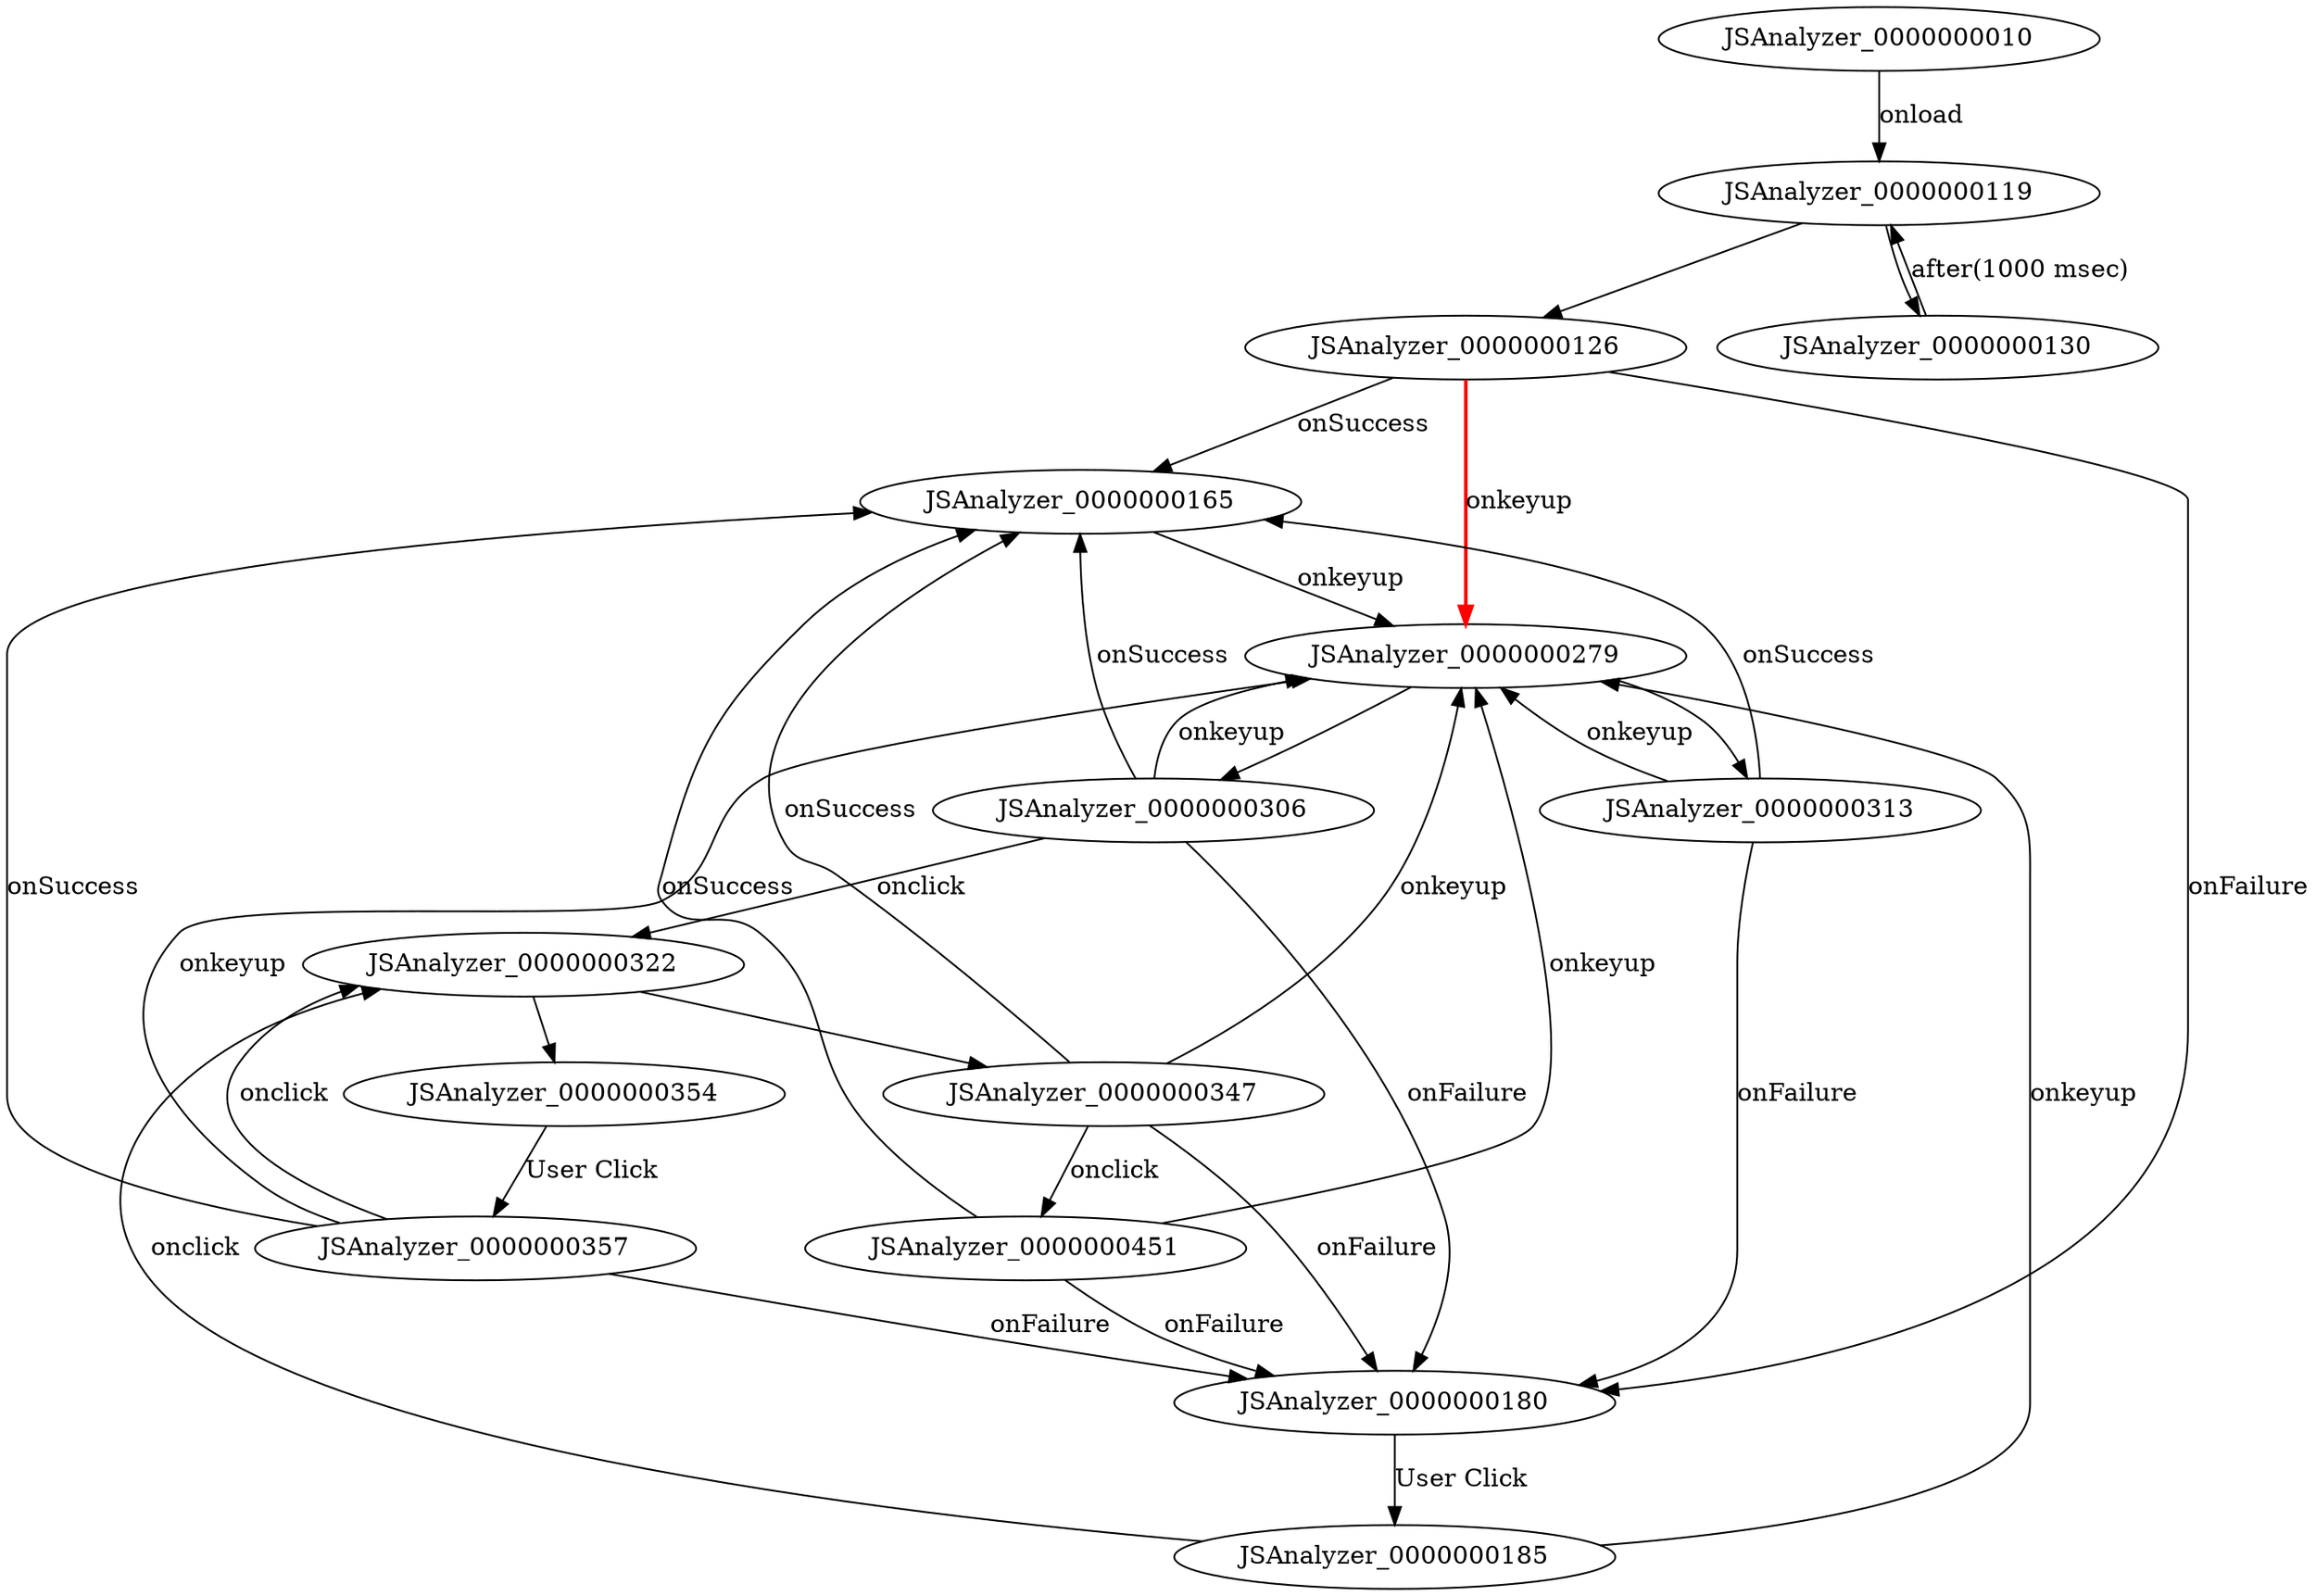 digraph FSM {
JSAnalyzer_0000000010;
JSAnalyzer_0000000119;
JSAnalyzer_0000000126;
JSAnalyzer_0000000130;
JSAnalyzer_0000000165;
JSAnalyzer_0000000180;
JSAnalyzer_0000000279;
JSAnalyzer_0000000306;
JSAnalyzer_0000000313;
JSAnalyzer_0000000322;
JSAnalyzer_0000000347;
JSAnalyzer_0000000354;
JSAnalyzer_0000000451;
JSAnalyzer_0000000185;
JSAnalyzer_0000000357;
JSAnalyzer_0000000119 -> JSAnalyzer_0000000126 []
JSAnalyzer_0000000119 -> JSAnalyzer_0000000130 []
JSAnalyzer_0000000279 -> JSAnalyzer_0000000306 []
JSAnalyzer_0000000279 -> JSAnalyzer_0000000313 []
JSAnalyzer_0000000322 -> JSAnalyzer_0000000347 []
JSAnalyzer_0000000322 -> JSAnalyzer_0000000354 []
JSAnalyzer_0000000010 -> JSAnalyzer_0000000119 [label="onload"]
JSAnalyzer_0000000126 -> JSAnalyzer_0000000165 [label="onSuccess"]
JSAnalyzer_0000000126 -> JSAnalyzer_0000000180 [label="onFailure"]
JSAnalyzer_0000000126 -> JSAnalyzer_0000000279 [label="onkeyup",style=bold,color=red]
JSAnalyzer_0000000130 -> JSAnalyzer_0000000119 [label="after(1000 msec)"]
JSAnalyzer_0000000165 -> JSAnalyzer_0000000279 [label="onkeyup"]
JSAnalyzer_0000000180 -> JSAnalyzer_0000000185 [label="User Click"]
JSAnalyzer_0000000306 -> JSAnalyzer_0000000165 [label="onSuccess"]
JSAnalyzer_0000000306 -> JSAnalyzer_0000000180 [label="onFailure"]
JSAnalyzer_0000000306 -> JSAnalyzer_0000000279 [label="onkeyup"]
JSAnalyzer_0000000306 -> JSAnalyzer_0000000322 [label="onclick"]
JSAnalyzer_0000000313 -> JSAnalyzer_0000000165 [label="onSuccess"]
JSAnalyzer_0000000313 -> JSAnalyzer_0000000180 [label="onFailure"]
JSAnalyzer_0000000313 -> JSAnalyzer_0000000279 [label="onkeyup"]
JSAnalyzer_0000000347 -> JSAnalyzer_0000000451 [label="onclick"]
JSAnalyzer_0000000347 -> JSAnalyzer_0000000165 [label="onSuccess"]
JSAnalyzer_0000000347 -> JSAnalyzer_0000000180 [label="onFailure"]
JSAnalyzer_0000000347 -> JSAnalyzer_0000000279 [label="onkeyup"]
JSAnalyzer_0000000354 -> JSAnalyzer_0000000357 [label="User Click"]
JSAnalyzer_0000000451 -> JSAnalyzer_0000000165 [label="onSuccess"]
JSAnalyzer_0000000451 -> JSAnalyzer_0000000180 [label="onFailure"]
JSAnalyzer_0000000451 -> JSAnalyzer_0000000279 [label="onkeyup"]
JSAnalyzer_0000000185 -> JSAnalyzer_0000000279 [label="onkeyup"]
JSAnalyzer_0000000185 -> JSAnalyzer_0000000322 [label="onclick"]
JSAnalyzer_0000000357 -> JSAnalyzer_0000000165 [label="onSuccess"]
JSAnalyzer_0000000357 -> JSAnalyzer_0000000180 [label="onFailure"]
JSAnalyzer_0000000357 -> JSAnalyzer_0000000279 [label="onkeyup"]
JSAnalyzer_0000000357 -> JSAnalyzer_0000000322 [label="onclick"]
}

